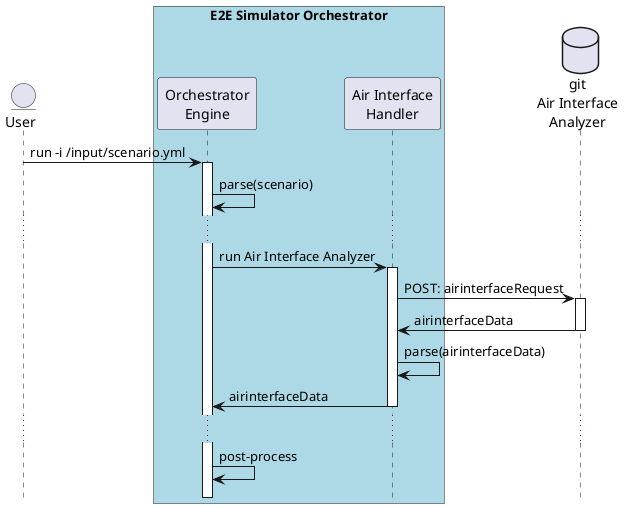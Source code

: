@startuml
hide footbox
!pragma teoz true

entity "User" as u

box "E2E Simulator Orchestrator" #LightBlue
participant "Orchestrator\nEngine" as orch
participant "Air Interface\nHandler" as hndl
end box

database "git\nAir Interface\nAnalyzer" as srv

u -> orch: run -i /input/scenario.yml
activate orch
orch -> orch: parse(scenario)
...
orch -> hndl: run Air Interface Analyzer
activate hndl
hndl -> srv: POST: airinterfaceRequest
activate srv
hndl <- srv: airinterfaceData
deactivate srv
hndl -> hndl: parse(airinterfaceData)
hndl -> orch: airinterfaceData
deactivate hndl
...
orch -> orch: post-process


@enduml